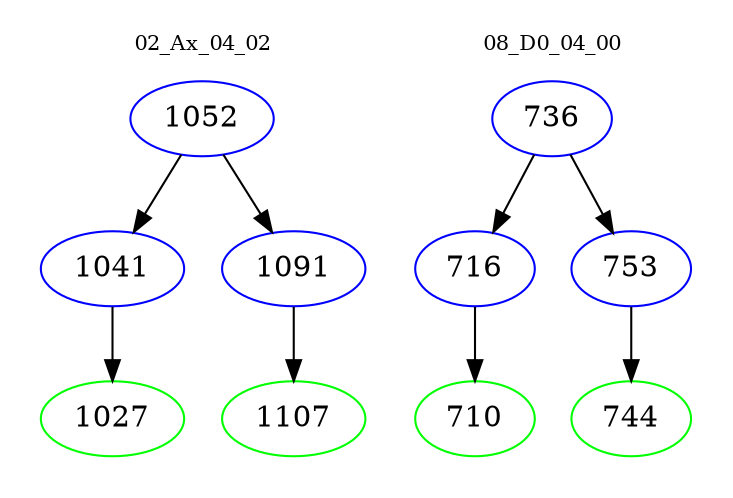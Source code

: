 digraph{
subgraph cluster_0 {
color = white
label = "02_Ax_04_02";
fontsize=10;
T0_1052 [label="1052", color="blue"]
T0_1052 -> T0_1041 [color="black"]
T0_1041 [label="1041", color="blue"]
T0_1041 -> T0_1027 [color="black"]
T0_1027 [label="1027", color="green"]
T0_1052 -> T0_1091 [color="black"]
T0_1091 [label="1091", color="blue"]
T0_1091 -> T0_1107 [color="black"]
T0_1107 [label="1107", color="green"]
}
subgraph cluster_1 {
color = white
label = "08_D0_04_00";
fontsize=10;
T1_736 [label="736", color="blue"]
T1_736 -> T1_716 [color="black"]
T1_716 [label="716", color="blue"]
T1_716 -> T1_710 [color="black"]
T1_710 [label="710", color="green"]
T1_736 -> T1_753 [color="black"]
T1_753 [label="753", color="blue"]
T1_753 -> T1_744 [color="black"]
T1_744 [label="744", color="green"]
}
}
